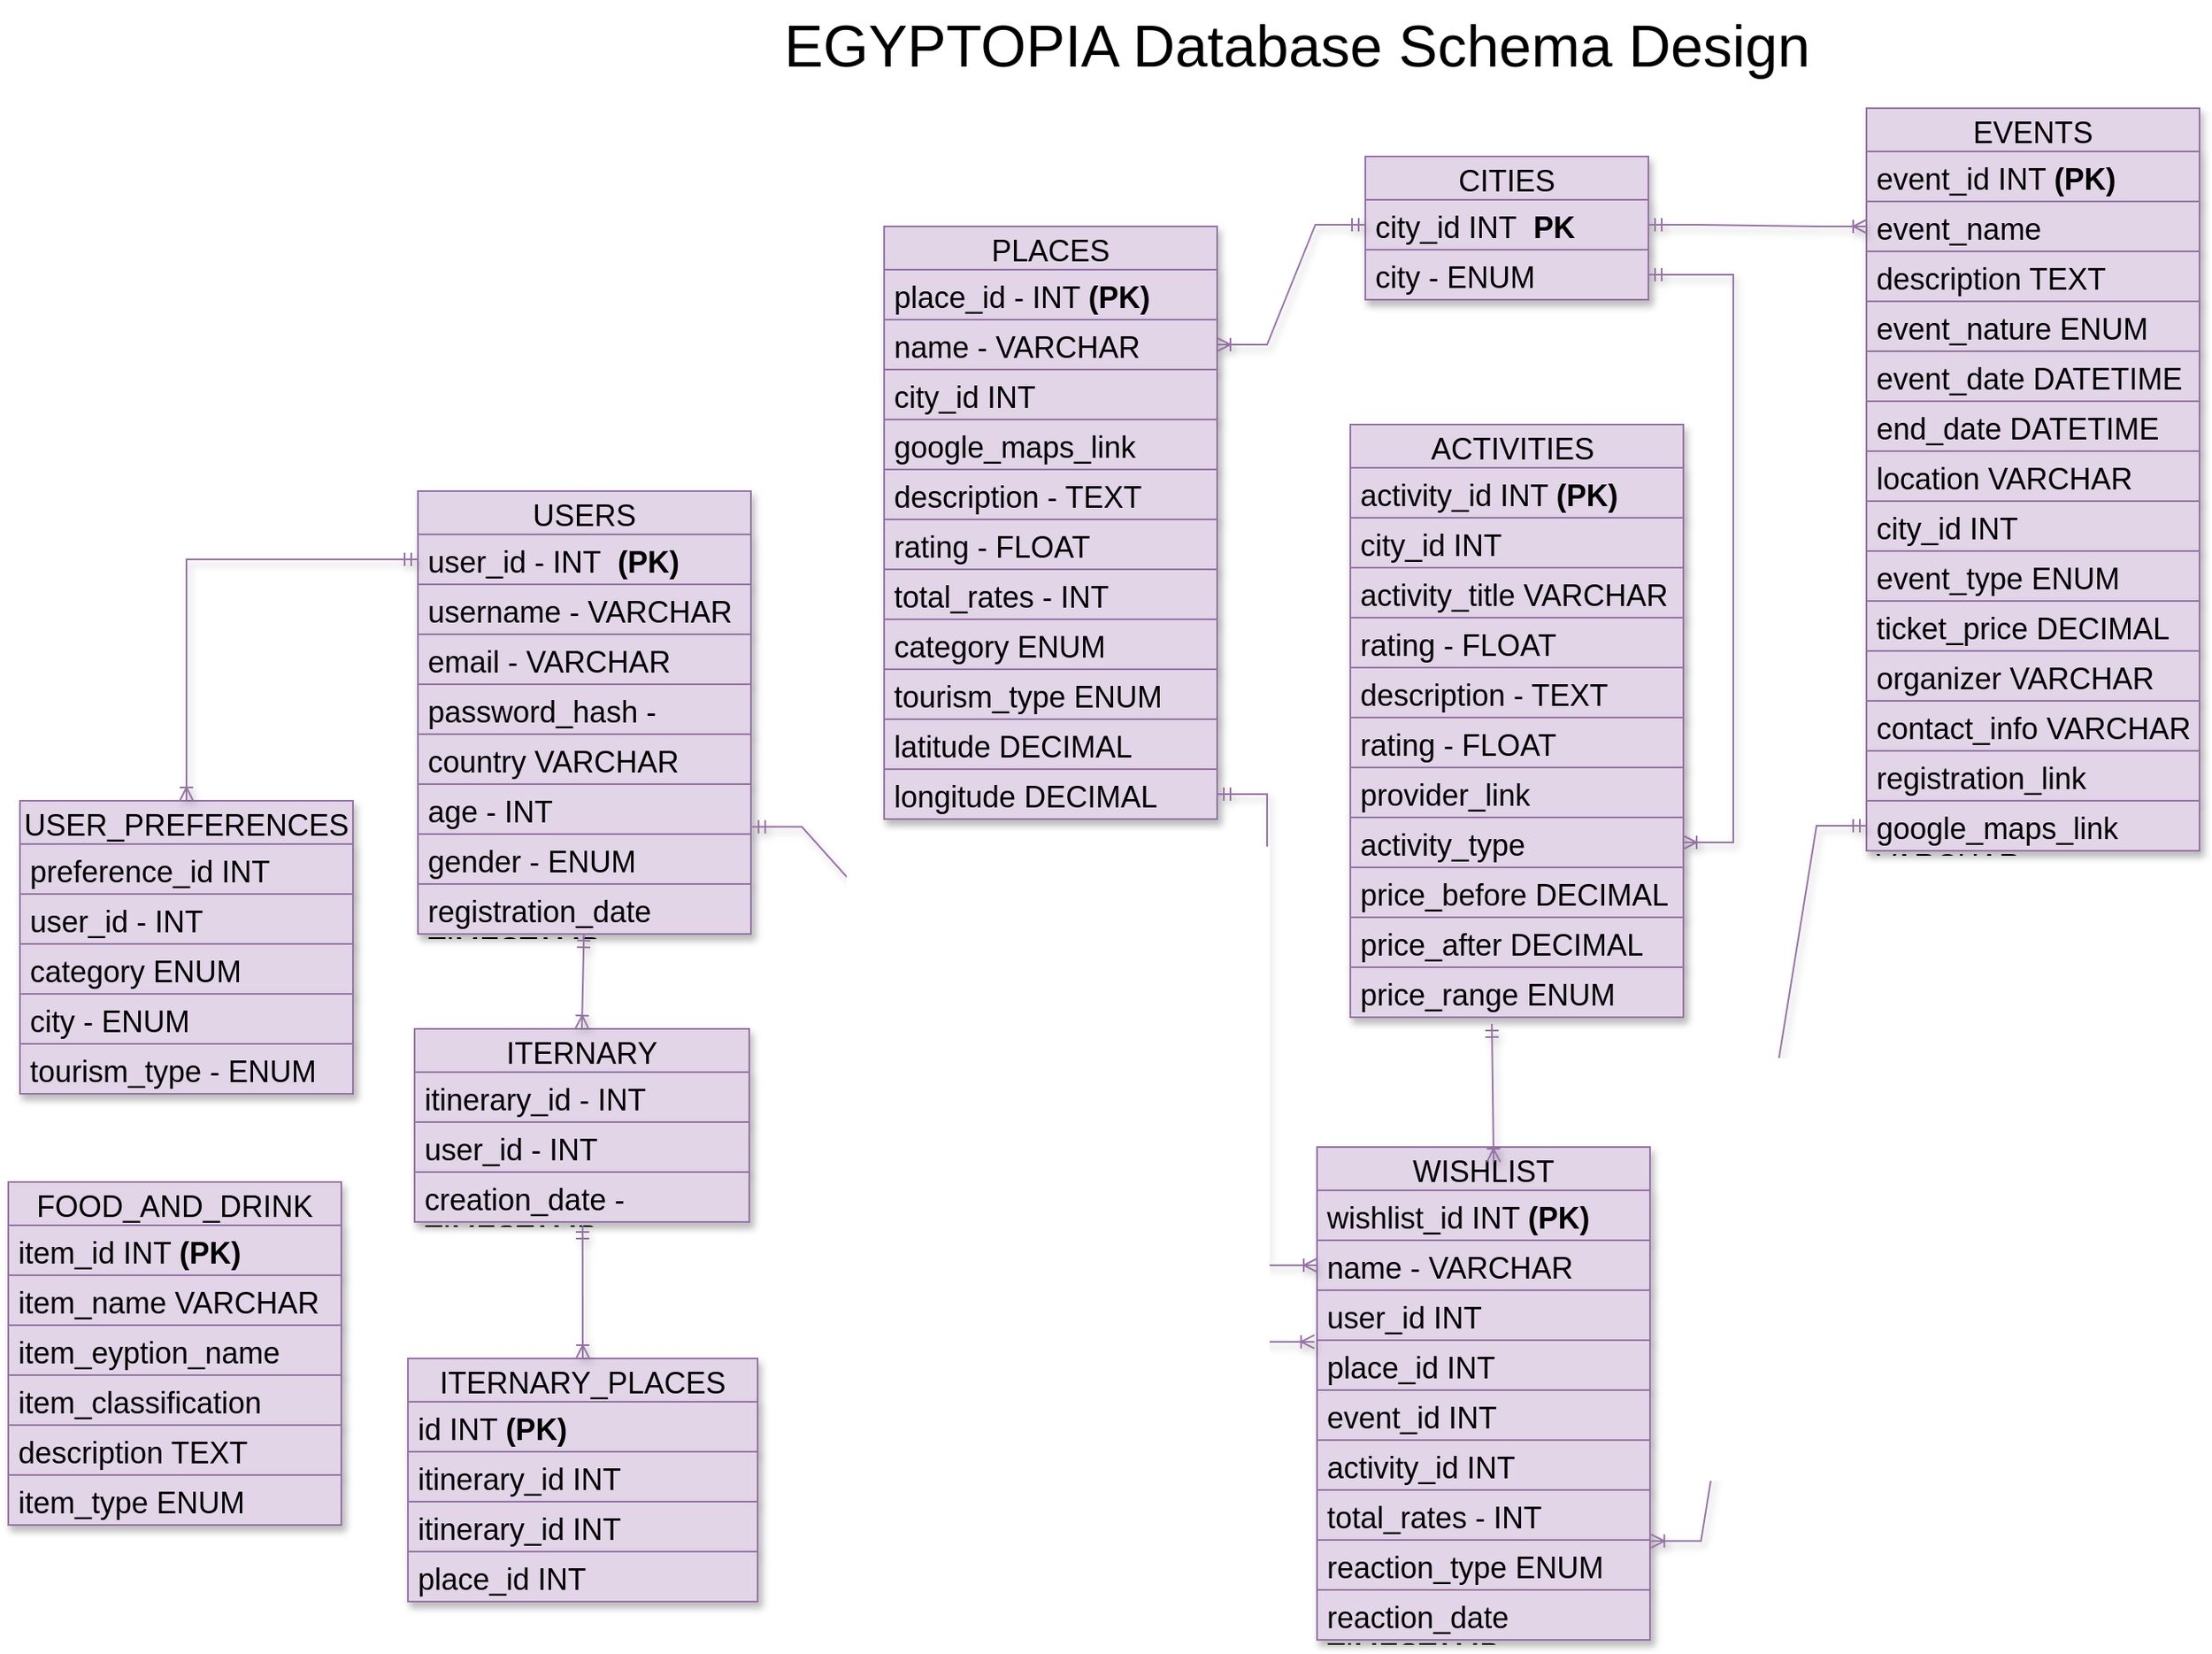 <mxfile version="24.7.17">
  <diagram name="Page-1" id="XbHqT_lkwNYI2QsqaOV1">
    <mxGraphModel dx="2100" dy="1258" grid="1" gridSize="10" guides="1" tooltips="1" connect="1" arrows="1" fold="1" page="1" pageScale="1" pageWidth="850" pageHeight="1100" math="0" shadow="0">
      <root>
        <mxCell id="0" />
        <mxCell id="1" parent="0" />
        <mxCell id="12xbvHgTlAt_jWGjGsdQ-3" value="USERS" style="swimlane;fontStyle=0;childLayout=stackLayout;horizontal=1;startSize=26;horizontalStack=0;resizeParent=1;resizeParentMax=0;resizeLast=0;collapsible=1;marginBottom=0;align=center;fontSize=18;swimlaneLine=0;shadow=1;fillColor=#e1d5e7;strokeColor=#9673a6;" parent="1" vertex="1">
          <mxGeometry x="419" y="323" width="200" height="266" as="geometry" />
        </mxCell>
        <mxCell id="12xbvHgTlAt_jWGjGsdQ-4" value="user_id - INT&amp;nbsp; &lt;b style=&quot;font-size: 18px;&quot;&gt;(PK)&lt;/b&gt;" style="text;spacingLeft=4;spacingRight=4;overflow=hidden;rotatable=0;points=[[0,0.5],[1,0.5]];portConstraint=eastwest;fontSize=18;whiteSpace=wrap;html=1;swimlaneLine=0;shadow=1;fillColor=#e1d5e7;strokeColor=#9673a6;" parent="12xbvHgTlAt_jWGjGsdQ-3" vertex="1">
          <mxGeometry y="26" width="200" height="30" as="geometry" />
        </mxCell>
        <mxCell id="12xbvHgTlAt_jWGjGsdQ-5" value="username - VARCHAR" style="text;spacingLeft=4;spacingRight=4;overflow=hidden;rotatable=0;points=[[0,0.5],[1,0.5]];portConstraint=eastwest;fontSize=18;whiteSpace=wrap;html=1;swimlaneLine=0;shadow=1;fillColor=#e1d5e7;strokeColor=#9673a6;" parent="12xbvHgTlAt_jWGjGsdQ-3" vertex="1">
          <mxGeometry y="56" width="200" height="30" as="geometry" />
        </mxCell>
        <mxCell id="12xbvHgTlAt_jWGjGsdQ-10" value="email - VARCHAR" style="text;spacingLeft=4;spacingRight=4;overflow=hidden;rotatable=0;points=[[0,0.5],[1,0.5]];portConstraint=eastwest;fontSize=18;whiteSpace=wrap;html=1;swimlaneLine=0;shadow=1;fillColor=#e1d5e7;strokeColor=#9673a6;" parent="12xbvHgTlAt_jWGjGsdQ-3" vertex="1">
          <mxGeometry y="86" width="200" height="30" as="geometry" />
        </mxCell>
        <mxCell id="12xbvHgTlAt_jWGjGsdQ-11" value="password_hash - VARCHAR" style="text;spacingLeft=4;spacingRight=4;overflow=hidden;rotatable=0;points=[[0,0.5],[1,0.5]];portConstraint=eastwest;fontSize=18;whiteSpace=wrap;html=1;swimlaneLine=0;shadow=1;fillColor=#e1d5e7;strokeColor=#9673a6;" parent="12xbvHgTlAt_jWGjGsdQ-3" vertex="1">
          <mxGeometry y="116" width="200" height="30" as="geometry" />
        </mxCell>
        <mxCell id="12xbvHgTlAt_jWGjGsdQ-12" value="country VARCHAR" style="text;spacingLeft=4;spacingRight=4;overflow=hidden;rotatable=0;points=[[0,0.5],[1,0.5]];portConstraint=eastwest;fontSize=18;whiteSpace=wrap;html=1;swimlaneLine=0;shadow=1;fillColor=#e1d5e7;strokeColor=#9673a6;" parent="12xbvHgTlAt_jWGjGsdQ-3" vertex="1">
          <mxGeometry y="146" width="200" height="30" as="geometry" />
        </mxCell>
        <mxCell id="12xbvHgTlAt_jWGjGsdQ-13" value="age - INT" style="text;spacingLeft=4;spacingRight=4;overflow=hidden;rotatable=0;points=[[0,0.5],[1,0.5]];portConstraint=eastwest;fontSize=18;whiteSpace=wrap;html=1;swimlaneLine=0;shadow=1;fillColor=#e1d5e7;strokeColor=#9673a6;" parent="12xbvHgTlAt_jWGjGsdQ-3" vertex="1">
          <mxGeometry y="176" width="200" height="30" as="geometry" />
        </mxCell>
        <mxCell id="12xbvHgTlAt_jWGjGsdQ-14" value="gender - ENUM" style="text;spacingLeft=4;spacingRight=4;overflow=hidden;rotatable=0;points=[[0,0.5],[1,0.5]];portConstraint=eastwest;fontSize=18;whiteSpace=wrap;html=1;swimlaneLine=0;shadow=1;fillColor=#e1d5e7;strokeColor=#9673a6;" parent="12xbvHgTlAt_jWGjGsdQ-3" vertex="1">
          <mxGeometry y="206" width="200" height="30" as="geometry" />
        </mxCell>
        <mxCell id="12xbvHgTlAt_jWGjGsdQ-15" value="registration_date TIMESTAMP" style="text;spacingLeft=4;spacingRight=4;overflow=hidden;rotatable=0;points=[[0,0.5],[1,0.5]];portConstraint=eastwest;fontSize=18;whiteSpace=wrap;html=1;swimlaneLine=0;shadow=1;fillColor=#e1d5e7;strokeColor=#9673a6;" parent="12xbvHgTlAt_jWGjGsdQ-3" vertex="1">
          <mxGeometry y="236" width="200" height="30" as="geometry" />
        </mxCell>
        <mxCell id="12xbvHgTlAt_jWGjGsdQ-16" value="USER_PREFERENCES" style="swimlane;fontStyle=0;childLayout=stackLayout;horizontal=1;startSize=26;horizontalStack=0;resizeParent=1;resizeParentMax=0;resizeLast=0;collapsible=1;marginBottom=0;align=center;fontSize=18;swimlaneLine=0;shadow=1;fillColor=#e1d5e7;strokeColor=#9673a6;" parent="1" vertex="1">
          <mxGeometry x="180" y="509" width="200" height="176" as="geometry" />
        </mxCell>
        <mxCell id="12xbvHgTlAt_jWGjGsdQ-17" value="preference_id INT&amp;nbsp; &lt;b style=&quot;font-size: 18px;&quot;&gt;(PK)&lt;/b&gt;" style="text;spacingLeft=4;spacingRight=4;overflow=hidden;rotatable=0;points=[[0,0.5],[1,0.5]];portConstraint=eastwest;fontSize=18;whiteSpace=wrap;html=1;swimlaneLine=0;shadow=1;fillColor=#e1d5e7;strokeColor=#9673a6;" parent="12xbvHgTlAt_jWGjGsdQ-16" vertex="1">
          <mxGeometry y="26" width="200" height="30" as="geometry" />
        </mxCell>
        <mxCell id="12xbvHgTlAt_jWGjGsdQ-18" value="user_id -&amp;nbsp;INT" style="text;spacingLeft=4;spacingRight=4;overflow=hidden;rotatable=0;points=[[0,0.5],[1,0.5]];portConstraint=eastwest;fontSize=18;whiteSpace=wrap;html=1;swimlaneLine=0;shadow=1;fillColor=#e1d5e7;strokeColor=#9673a6;" parent="12xbvHgTlAt_jWGjGsdQ-16" vertex="1">
          <mxGeometry y="56" width="200" height="30" as="geometry" />
        </mxCell>
        <mxCell id="12xbvHgTlAt_jWGjGsdQ-19" value="category ENUM" style="text;spacingLeft=4;spacingRight=4;overflow=hidden;rotatable=0;points=[[0,0.5],[1,0.5]];portConstraint=eastwest;fontSize=18;whiteSpace=wrap;html=1;swimlaneLine=0;shadow=1;fillColor=#e1d5e7;strokeColor=#9673a6;" parent="12xbvHgTlAt_jWGjGsdQ-16" vertex="1">
          <mxGeometry y="86" width="200" height="30" as="geometry" />
        </mxCell>
        <mxCell id="12xbvHgTlAt_jWGjGsdQ-20" value="city - ENUM" style="text;spacingLeft=4;spacingRight=4;overflow=hidden;rotatable=0;points=[[0,0.5],[1,0.5]];portConstraint=eastwest;fontSize=18;whiteSpace=wrap;html=1;swimlaneLine=0;shadow=1;fillColor=#e1d5e7;strokeColor=#9673a6;" parent="12xbvHgTlAt_jWGjGsdQ-16" vertex="1">
          <mxGeometry y="116" width="200" height="30" as="geometry" />
        </mxCell>
        <mxCell id="12xbvHgTlAt_jWGjGsdQ-21" value="tourism_type - ENUM" style="text;spacingLeft=4;spacingRight=4;overflow=hidden;rotatable=0;points=[[0,0.5],[1,0.5]];portConstraint=eastwest;fontSize=18;whiteSpace=wrap;html=1;swimlaneLine=0;shadow=1;fillColor=#e1d5e7;strokeColor=#9673a6;" parent="12xbvHgTlAt_jWGjGsdQ-16" vertex="1">
          <mxGeometry y="146" width="200" height="30" as="geometry" />
        </mxCell>
        <mxCell id="12xbvHgTlAt_jWGjGsdQ-25" value="ITERNARY" style="swimlane;fontStyle=0;childLayout=stackLayout;horizontal=1;startSize=26;horizontalStack=0;resizeParent=1;resizeParentMax=0;resizeLast=0;collapsible=1;marginBottom=0;align=center;fontSize=18;swimlaneLine=0;shadow=1;fillColor=#e1d5e7;strokeColor=#9673a6;" parent="1" vertex="1">
          <mxGeometry x="417" y="646" width="201" height="116" as="geometry" />
        </mxCell>
        <mxCell id="12xbvHgTlAt_jWGjGsdQ-26" value="itinerary_id - INT" style="text;spacingLeft=4;spacingRight=4;overflow=hidden;rotatable=0;points=[[0,0.5],[1,0.5]];portConstraint=eastwest;fontSize=18;whiteSpace=wrap;html=1;swimlaneLine=0;shadow=1;fillColor=#e1d5e7;strokeColor=#9673a6;" parent="12xbvHgTlAt_jWGjGsdQ-25" vertex="1">
          <mxGeometry y="26" width="201" height="30" as="geometry" />
        </mxCell>
        <mxCell id="12xbvHgTlAt_jWGjGsdQ-27" value="user_id -&amp;nbsp;INT" style="text;spacingLeft=4;spacingRight=4;overflow=hidden;rotatable=0;points=[[0,0.5],[1,0.5]];portConstraint=eastwest;fontSize=18;whiteSpace=wrap;html=1;swimlaneLine=0;shadow=1;fillColor=#e1d5e7;strokeColor=#9673a6;" parent="12xbvHgTlAt_jWGjGsdQ-25" vertex="1">
          <mxGeometry y="56" width="201" height="30" as="geometry" />
        </mxCell>
        <mxCell id="12xbvHgTlAt_jWGjGsdQ-28" value="creation_date - TIMESTAMP" style="text;spacingLeft=4;spacingRight=4;overflow=hidden;rotatable=0;points=[[0,0.5],[1,0.5]];portConstraint=eastwest;fontSize=18;whiteSpace=wrap;html=1;swimlaneLine=0;shadow=1;fillColor=#e1d5e7;strokeColor=#9673a6;" parent="12xbvHgTlAt_jWGjGsdQ-25" vertex="1">
          <mxGeometry y="86" width="201" height="30" as="geometry" />
        </mxCell>
        <mxCell id="12xbvHgTlAt_jWGjGsdQ-31" value="CITIES" style="swimlane;fontStyle=0;childLayout=stackLayout;horizontal=1;startSize=26;horizontalStack=0;resizeParent=1;resizeParentMax=0;resizeLast=0;collapsible=1;marginBottom=0;align=center;fontSize=18;swimlaneLine=0;shadow=1;fillColor=#e1d5e7;strokeColor=#9673a6;" parent="1" vertex="1">
          <mxGeometry x="988" y="122" width="170" height="86" as="geometry" />
        </mxCell>
        <mxCell id="12xbvHgTlAt_jWGjGsdQ-32" value="city_id INT&amp;nbsp; &lt;b style=&quot;font-size: 18px;&quot;&gt;PK&lt;/b&gt;" style="text;spacingLeft=4;spacingRight=4;overflow=hidden;rotatable=0;points=[[0,0.5],[1,0.5]];portConstraint=eastwest;fontSize=18;whiteSpace=wrap;html=1;swimlaneLine=0;shadow=1;fillColor=#e1d5e7;strokeColor=#9673a6;" parent="12xbvHgTlAt_jWGjGsdQ-31" vertex="1">
          <mxGeometry y="26" width="170" height="30" as="geometry" />
        </mxCell>
        <mxCell id="12xbvHgTlAt_jWGjGsdQ-33" value="city - ENUM" style="text;spacingLeft=4;spacingRight=4;overflow=hidden;rotatable=0;points=[[0,0.5],[1,0.5]];portConstraint=eastwest;fontSize=18;whiteSpace=wrap;html=1;swimlaneLine=0;shadow=1;fillColor=#e1d5e7;strokeColor=#9673a6;" parent="12xbvHgTlAt_jWGjGsdQ-31" vertex="1">
          <mxGeometry y="56" width="170" height="30" as="geometry" />
        </mxCell>
        <mxCell id="12xbvHgTlAt_jWGjGsdQ-35" value="PLACES" style="swimlane;fontStyle=0;childLayout=stackLayout;horizontal=1;startSize=26;horizontalStack=0;resizeParent=1;resizeParentMax=0;resizeLast=0;collapsible=1;marginBottom=0;align=center;fontSize=18;swimlaneLine=0;shadow=1;fillColor=#e1d5e7;strokeColor=#9673a6;" parent="1" vertex="1">
          <mxGeometry x="699" y="164" width="200" height="356" as="geometry" />
        </mxCell>
        <mxCell id="12xbvHgTlAt_jWGjGsdQ-36" value="place_id - INT &lt;b style=&quot;font-size: 18px;&quot;&gt;(PK)&lt;/b&gt;" style="text;spacingLeft=4;spacingRight=4;overflow=hidden;rotatable=0;points=[[0,0.5],[1,0.5]];portConstraint=eastwest;fontSize=18;whiteSpace=wrap;html=1;swimlaneLine=0;shadow=1;fillColor=#e1d5e7;strokeColor=#9673a6;" parent="12xbvHgTlAt_jWGjGsdQ-35" vertex="1">
          <mxGeometry y="26" width="200" height="30" as="geometry" />
        </mxCell>
        <mxCell id="12xbvHgTlAt_jWGjGsdQ-37" value="name - VARCHAR" style="text;spacingLeft=4;spacingRight=4;overflow=hidden;rotatable=0;points=[[0,0.5],[1,0.5]];portConstraint=eastwest;fontSize=18;whiteSpace=wrap;html=1;swimlaneLine=0;shadow=1;fillColor=#e1d5e7;strokeColor=#9673a6;" parent="12xbvHgTlAt_jWGjGsdQ-35" vertex="1">
          <mxGeometry y="56" width="200" height="30" as="geometry" />
        </mxCell>
        <mxCell id="12xbvHgTlAt_jWGjGsdQ-38" value="city_id INT" style="text;spacingLeft=4;spacingRight=4;overflow=hidden;rotatable=0;points=[[0,0.5],[1,0.5]];portConstraint=eastwest;fontSize=18;whiteSpace=wrap;html=1;swimlaneLine=0;shadow=1;fillColor=#e1d5e7;strokeColor=#9673a6;" parent="12xbvHgTlAt_jWGjGsdQ-35" vertex="1">
          <mxGeometry y="86" width="200" height="30" as="geometry" />
        </mxCell>
        <mxCell id="12xbvHgTlAt_jWGjGsdQ-40" value="google_maps_link VARCHAR" style="text;spacingLeft=4;spacingRight=4;overflow=hidden;rotatable=0;points=[[0,0.5],[1,0.5]];portConstraint=eastwest;fontSize=18;whiteSpace=wrap;html=1;swimlaneLine=0;shadow=1;fillColor=#e1d5e7;strokeColor=#9673a6;" parent="12xbvHgTlAt_jWGjGsdQ-35" vertex="1">
          <mxGeometry y="116" width="200" height="30" as="geometry" />
        </mxCell>
        <mxCell id="12xbvHgTlAt_jWGjGsdQ-39" value="description - TEXT" style="text;spacingLeft=4;spacingRight=4;overflow=hidden;rotatable=0;points=[[0,0.5],[1,0.5]];portConstraint=eastwest;fontSize=18;whiteSpace=wrap;html=1;swimlaneLine=0;shadow=1;fillColor=#e1d5e7;strokeColor=#9673a6;" parent="12xbvHgTlAt_jWGjGsdQ-35" vertex="1">
          <mxGeometry y="146" width="200" height="30" as="geometry" />
        </mxCell>
        <mxCell id="12xbvHgTlAt_jWGjGsdQ-41" value="rating - FLOAT" style="text;spacingLeft=4;spacingRight=4;overflow=hidden;rotatable=0;points=[[0,0.5],[1,0.5]];portConstraint=eastwest;fontSize=18;whiteSpace=wrap;html=1;swimlaneLine=0;shadow=1;fillColor=#e1d5e7;strokeColor=#9673a6;" parent="12xbvHgTlAt_jWGjGsdQ-35" vertex="1">
          <mxGeometry y="176" width="200" height="30" as="geometry" />
        </mxCell>
        <mxCell id="12xbvHgTlAt_jWGjGsdQ-42" value="total_rates - INT" style="text;spacingLeft=4;spacingRight=4;overflow=hidden;rotatable=0;points=[[0,0.5],[1,0.5]];portConstraint=eastwest;fontSize=18;whiteSpace=wrap;html=1;swimlaneLine=0;shadow=1;fillColor=#e1d5e7;strokeColor=#9673a6;" parent="12xbvHgTlAt_jWGjGsdQ-35" vertex="1">
          <mxGeometry y="206" width="200" height="30" as="geometry" />
        </mxCell>
        <mxCell id="12xbvHgTlAt_jWGjGsdQ-43" value="category ENUM" style="text;spacingLeft=4;spacingRight=4;overflow=hidden;rotatable=0;points=[[0,0.5],[1,0.5]];portConstraint=eastwest;fontSize=18;whiteSpace=wrap;html=1;swimlaneLine=0;shadow=1;fillColor=#e1d5e7;strokeColor=#9673a6;" parent="12xbvHgTlAt_jWGjGsdQ-35" vertex="1">
          <mxGeometry y="236" width="200" height="30" as="geometry" />
        </mxCell>
        <mxCell id="12xbvHgTlAt_jWGjGsdQ-44" value="tourism_type ENUM" style="text;spacingLeft=4;spacingRight=4;overflow=hidden;rotatable=0;points=[[0,0.5],[1,0.5]];portConstraint=eastwest;fontSize=18;whiteSpace=wrap;html=1;swimlaneLine=0;shadow=1;fillColor=#e1d5e7;strokeColor=#9673a6;" parent="12xbvHgTlAt_jWGjGsdQ-35" vertex="1">
          <mxGeometry y="266" width="200" height="30" as="geometry" />
        </mxCell>
        <mxCell id="12xbvHgTlAt_jWGjGsdQ-55" value="latitude DECIMAL" style="text;spacingLeft=4;spacingRight=4;overflow=hidden;rotatable=0;points=[[0,0.5],[1,0.5]];portConstraint=eastwest;fontSize=18;whiteSpace=wrap;html=1;swimlaneLine=0;shadow=1;fillColor=#e1d5e7;strokeColor=#9673a6;" parent="12xbvHgTlAt_jWGjGsdQ-35" vertex="1">
          <mxGeometry y="296" width="200" height="30" as="geometry" />
        </mxCell>
        <mxCell id="12xbvHgTlAt_jWGjGsdQ-56" value="longitude DECIMAL" style="text;spacingLeft=4;spacingRight=4;overflow=hidden;rotatable=0;points=[[0,0.5],[1,0.5]];portConstraint=eastwest;fontSize=18;whiteSpace=wrap;html=1;swimlaneLine=0;shadow=1;fillColor=#e1d5e7;strokeColor=#9673a6;" parent="12xbvHgTlAt_jWGjGsdQ-35" vertex="1">
          <mxGeometry y="326" width="200" height="30" as="geometry" />
        </mxCell>
        <mxCell id="12xbvHgTlAt_jWGjGsdQ-57" value="ACTIVITIES " style="swimlane;fontStyle=0;childLayout=stackLayout;horizontal=1;startSize=26;horizontalStack=0;resizeParent=1;resizeParentMax=0;resizeLast=0;collapsible=1;marginBottom=0;align=center;fontSize=18;swimlaneLine=0;shadow=1;fillColor=#e1d5e7;strokeColor=#9673a6;" parent="1" vertex="1">
          <mxGeometry x="979" y="283" width="200" height="356" as="geometry" />
        </mxCell>
        <mxCell id="12xbvHgTlAt_jWGjGsdQ-58" value="activity_id INT &lt;b style=&quot;font-size: 18px;&quot;&gt;(PK)&lt;/b&gt;" style="text;spacingLeft=4;spacingRight=4;overflow=hidden;rotatable=0;points=[[0,0.5],[1,0.5]];portConstraint=eastwest;fontSize=18;whiteSpace=wrap;html=1;swimlaneLine=0;shadow=1;fillColor=#e1d5e7;strokeColor=#9673a6;" parent="12xbvHgTlAt_jWGjGsdQ-57" vertex="1">
          <mxGeometry y="26" width="200" height="30" as="geometry" />
        </mxCell>
        <mxCell id="12xbvHgTlAt_jWGjGsdQ-59" value="city_id INT" style="text;spacingLeft=4;spacingRight=4;overflow=hidden;rotatable=0;points=[[0,0.5],[1,0.5]];portConstraint=eastwest;fontSize=18;whiteSpace=wrap;html=1;swimlaneLine=0;shadow=1;fillColor=#e1d5e7;strokeColor=#9673a6;" parent="12xbvHgTlAt_jWGjGsdQ-57" vertex="1">
          <mxGeometry y="56" width="200" height="30" as="geometry" />
        </mxCell>
        <mxCell id="12xbvHgTlAt_jWGjGsdQ-60" value="activity_title VARCHAR" style="text;spacingLeft=4;spacingRight=4;overflow=hidden;rotatable=0;points=[[0,0.5],[1,0.5]];portConstraint=eastwest;fontSize=18;whiteSpace=wrap;html=1;swimlaneLine=0;shadow=1;fillColor=#e1d5e7;strokeColor=#9673a6;" parent="12xbvHgTlAt_jWGjGsdQ-57" vertex="1">
          <mxGeometry y="86" width="200" height="30" as="geometry" />
        </mxCell>
        <mxCell id="12xbvHgTlAt_jWGjGsdQ-61" value="rating - FLOAT" style="text;spacingLeft=4;spacingRight=4;overflow=hidden;rotatable=0;points=[[0,0.5],[1,0.5]];portConstraint=eastwest;fontSize=18;whiteSpace=wrap;html=1;swimlaneLine=0;shadow=1;fillColor=#e1d5e7;strokeColor=#9673a6;" parent="12xbvHgTlAt_jWGjGsdQ-57" vertex="1">
          <mxGeometry y="116" width="200" height="30" as="geometry" />
        </mxCell>
        <mxCell id="12xbvHgTlAt_jWGjGsdQ-62" value="description - TEXT" style="text;spacingLeft=4;spacingRight=4;overflow=hidden;rotatable=0;points=[[0,0.5],[1,0.5]];portConstraint=eastwest;fontSize=18;whiteSpace=wrap;html=1;swimlaneLine=0;shadow=1;fillColor=#e1d5e7;strokeColor=#9673a6;" parent="12xbvHgTlAt_jWGjGsdQ-57" vertex="1">
          <mxGeometry y="146" width="200" height="30" as="geometry" />
        </mxCell>
        <mxCell id="12xbvHgTlAt_jWGjGsdQ-63" value="rating - FLOAT" style="text;spacingLeft=4;spacingRight=4;overflow=hidden;rotatable=0;points=[[0,0.5],[1,0.5]];portConstraint=eastwest;fontSize=18;whiteSpace=wrap;html=1;swimlaneLine=0;shadow=1;fillColor=#e1d5e7;strokeColor=#9673a6;" parent="12xbvHgTlAt_jWGjGsdQ-57" vertex="1">
          <mxGeometry y="176" width="200" height="30" as="geometry" />
        </mxCell>
        <mxCell id="12xbvHgTlAt_jWGjGsdQ-64" value="provider_link VARCHAR" style="text;spacingLeft=4;spacingRight=4;overflow=hidden;rotatable=0;points=[[0,0.5],[1,0.5]];portConstraint=eastwest;fontSize=18;whiteSpace=wrap;html=1;swimlaneLine=0;shadow=1;fillColor=#e1d5e7;strokeColor=#9673a6;" parent="12xbvHgTlAt_jWGjGsdQ-57" vertex="1">
          <mxGeometry y="206" width="200" height="30" as="geometry" />
        </mxCell>
        <mxCell id="12xbvHgTlAt_jWGjGsdQ-65" value="activity_type VARCHAR" style="text;spacingLeft=4;spacingRight=4;overflow=hidden;rotatable=0;points=[[0,0.5],[1,0.5]];portConstraint=eastwest;fontSize=18;whiteSpace=wrap;html=1;swimlaneLine=0;shadow=1;fillColor=#e1d5e7;strokeColor=#9673a6;" parent="12xbvHgTlAt_jWGjGsdQ-57" vertex="1">
          <mxGeometry y="236" width="200" height="30" as="geometry" />
        </mxCell>
        <mxCell id="12xbvHgTlAt_jWGjGsdQ-66" value="price_before DECIMAL" style="text;spacingLeft=4;spacingRight=4;overflow=hidden;rotatable=0;points=[[0,0.5],[1,0.5]];portConstraint=eastwest;fontSize=18;whiteSpace=wrap;html=1;swimlaneLine=0;shadow=1;fillColor=#e1d5e7;strokeColor=#9673a6;" parent="12xbvHgTlAt_jWGjGsdQ-57" vertex="1">
          <mxGeometry y="266" width="200" height="30" as="geometry" />
        </mxCell>
        <mxCell id="12xbvHgTlAt_jWGjGsdQ-67" value="price_after DECIMAL" style="text;spacingLeft=4;spacingRight=4;overflow=hidden;rotatable=0;points=[[0,0.5],[1,0.5]];portConstraint=eastwest;fontSize=18;whiteSpace=wrap;html=1;swimlaneLine=0;shadow=1;fillColor=#e1d5e7;strokeColor=#9673a6;" parent="12xbvHgTlAt_jWGjGsdQ-57" vertex="1">
          <mxGeometry y="296" width="200" height="30" as="geometry" />
        </mxCell>
        <mxCell id="12xbvHgTlAt_jWGjGsdQ-68" value="price_range ENUM" style="text;spacingLeft=4;spacingRight=4;overflow=hidden;rotatable=0;points=[[0,0.5],[1,0.5]];portConstraint=eastwest;fontSize=18;whiteSpace=wrap;html=1;swimlaneLine=0;shadow=1;fillColor=#e1d5e7;strokeColor=#9673a6;" parent="12xbvHgTlAt_jWGjGsdQ-57" vertex="1">
          <mxGeometry y="326" width="200" height="30" as="geometry" />
        </mxCell>
        <mxCell id="12xbvHgTlAt_jWGjGsdQ-69" value="EVENTS" style="swimlane;fontStyle=0;childLayout=stackLayout;horizontal=1;startSize=26;horizontalStack=0;resizeParent=1;resizeParentMax=0;resizeLast=0;collapsible=1;marginBottom=0;align=center;fontSize=18;swimlaneLine=0;shadow=1;fillColor=#e1d5e7;strokeColor=#9673a6;" parent="1" vertex="1">
          <mxGeometry x="1289" y="93" width="200" height="446" as="geometry" />
        </mxCell>
        <mxCell id="12xbvHgTlAt_jWGjGsdQ-70" value="event_id INT &lt;b style=&quot;font-size: 18px;&quot;&gt;(PK)&lt;/b&gt;" style="text;spacingLeft=4;spacingRight=4;overflow=hidden;rotatable=0;points=[[0,0.5],[1,0.5]];portConstraint=eastwest;fontSize=18;whiteSpace=wrap;html=1;swimlaneLine=0;shadow=1;fillColor=#e1d5e7;strokeColor=#9673a6;" parent="12xbvHgTlAt_jWGjGsdQ-69" vertex="1">
          <mxGeometry y="26" width="200" height="30" as="geometry" />
        </mxCell>
        <mxCell id="12xbvHgTlAt_jWGjGsdQ-71" value="event_name VARCHAR" style="text;spacingLeft=4;spacingRight=4;overflow=hidden;rotatable=0;points=[[0,0.5],[1,0.5]];portConstraint=eastwest;fontSize=18;whiteSpace=wrap;html=1;swimlaneLine=0;shadow=1;fillColor=#e1d5e7;strokeColor=#9673a6;" parent="12xbvHgTlAt_jWGjGsdQ-69" vertex="1">
          <mxGeometry y="56" width="200" height="30" as="geometry" />
        </mxCell>
        <mxCell id="12xbvHgTlAt_jWGjGsdQ-72" value="description TEXT" style="text;spacingLeft=4;spacingRight=4;overflow=hidden;rotatable=0;points=[[0,0.5],[1,0.5]];portConstraint=eastwest;fontSize=18;whiteSpace=wrap;html=1;swimlaneLine=0;shadow=1;fillColor=#e1d5e7;strokeColor=#9673a6;" parent="12xbvHgTlAt_jWGjGsdQ-69" vertex="1">
          <mxGeometry y="86" width="200" height="30" as="geometry" />
        </mxCell>
        <mxCell id="12xbvHgTlAt_jWGjGsdQ-73" value="event_nature ENUM" style="text;spacingLeft=4;spacingRight=4;overflow=hidden;rotatable=0;points=[[0,0.5],[1,0.5]];portConstraint=eastwest;fontSize=18;whiteSpace=wrap;html=1;swimlaneLine=0;shadow=1;fillColor=#e1d5e7;strokeColor=#9673a6;" parent="12xbvHgTlAt_jWGjGsdQ-69" vertex="1">
          <mxGeometry y="116" width="200" height="30" as="geometry" />
        </mxCell>
        <mxCell id="12xbvHgTlAt_jWGjGsdQ-74" value="event_date DATETIME" style="text;spacingLeft=4;spacingRight=4;overflow=hidden;rotatable=0;points=[[0,0.5],[1,0.5]];portConstraint=eastwest;fontSize=18;whiteSpace=wrap;html=1;swimlaneLine=0;shadow=1;fillColor=#e1d5e7;strokeColor=#9673a6;" parent="12xbvHgTlAt_jWGjGsdQ-69" vertex="1">
          <mxGeometry y="146" width="200" height="30" as="geometry" />
        </mxCell>
        <mxCell id="12xbvHgTlAt_jWGjGsdQ-75" value="end_date DATETIME" style="text;spacingLeft=4;spacingRight=4;overflow=hidden;rotatable=0;points=[[0,0.5],[1,0.5]];portConstraint=eastwest;fontSize=18;whiteSpace=wrap;html=1;swimlaneLine=0;shadow=1;fillColor=#e1d5e7;strokeColor=#9673a6;" parent="12xbvHgTlAt_jWGjGsdQ-69" vertex="1">
          <mxGeometry y="176" width="200" height="30" as="geometry" />
        </mxCell>
        <mxCell id="12xbvHgTlAt_jWGjGsdQ-76" value="location VARCHAR" style="text;spacingLeft=4;spacingRight=4;overflow=hidden;rotatable=0;points=[[0,0.5],[1,0.5]];portConstraint=eastwest;fontSize=18;whiteSpace=wrap;html=1;swimlaneLine=0;shadow=1;fillColor=#e1d5e7;strokeColor=#9673a6;" parent="12xbvHgTlAt_jWGjGsdQ-69" vertex="1">
          <mxGeometry y="206" width="200" height="30" as="geometry" />
        </mxCell>
        <mxCell id="12xbvHgTlAt_jWGjGsdQ-77" value="city_id INT" style="text;spacingLeft=4;spacingRight=4;overflow=hidden;rotatable=0;points=[[0,0.5],[1,0.5]];portConstraint=eastwest;fontSize=18;whiteSpace=wrap;html=1;swimlaneLine=0;shadow=1;fillColor=#e1d5e7;strokeColor=#9673a6;" parent="12xbvHgTlAt_jWGjGsdQ-69" vertex="1">
          <mxGeometry y="236" width="200" height="30" as="geometry" />
        </mxCell>
        <mxCell id="12xbvHgTlAt_jWGjGsdQ-78" value="event_type ENUM" style="text;spacingLeft=4;spacingRight=4;overflow=hidden;rotatable=0;points=[[0,0.5],[1,0.5]];portConstraint=eastwest;fontSize=18;whiteSpace=wrap;html=1;swimlaneLine=0;shadow=1;fillColor=#e1d5e7;strokeColor=#9673a6;" parent="12xbvHgTlAt_jWGjGsdQ-69" vertex="1">
          <mxGeometry y="266" width="200" height="30" as="geometry" />
        </mxCell>
        <mxCell id="12xbvHgTlAt_jWGjGsdQ-79" value="ticket_price DECIMAL" style="text;spacingLeft=4;spacingRight=4;overflow=hidden;rotatable=0;points=[[0,0.5],[1,0.5]];portConstraint=eastwest;fontSize=18;whiteSpace=wrap;html=1;swimlaneLine=0;shadow=1;fillColor=#e1d5e7;strokeColor=#9673a6;" parent="12xbvHgTlAt_jWGjGsdQ-69" vertex="1">
          <mxGeometry y="296" width="200" height="30" as="geometry" />
        </mxCell>
        <mxCell id="12xbvHgTlAt_jWGjGsdQ-80" value="organizer VARCHAR" style="text;spacingLeft=4;spacingRight=4;overflow=hidden;rotatable=0;points=[[0,0.5],[1,0.5]];portConstraint=eastwest;fontSize=18;whiteSpace=wrap;html=1;swimlaneLine=0;shadow=1;fillColor=#e1d5e7;strokeColor=#9673a6;" parent="12xbvHgTlAt_jWGjGsdQ-69" vertex="1">
          <mxGeometry y="326" width="200" height="30" as="geometry" />
        </mxCell>
        <mxCell id="12xbvHgTlAt_jWGjGsdQ-81" value="contact_info VARCHAR" style="text;spacingLeft=4;spacingRight=4;overflow=hidden;rotatable=0;points=[[0,0.5],[1,0.5]];portConstraint=eastwest;fontSize=18;whiteSpace=wrap;html=1;swimlaneLine=0;shadow=1;fillColor=#e1d5e7;strokeColor=#9673a6;" parent="12xbvHgTlAt_jWGjGsdQ-69" vertex="1">
          <mxGeometry y="356" width="200" height="30" as="geometry" />
        </mxCell>
        <mxCell id="12xbvHgTlAt_jWGjGsdQ-82" value="registration_link VARCHAR" style="text;spacingLeft=4;spacingRight=4;overflow=hidden;rotatable=0;points=[[0,0.5],[1,0.5]];portConstraint=eastwest;fontSize=18;whiteSpace=wrap;html=1;swimlaneLine=0;shadow=1;fillColor=#e1d5e7;strokeColor=#9673a6;" parent="12xbvHgTlAt_jWGjGsdQ-69" vertex="1">
          <mxGeometry y="386" width="200" height="30" as="geometry" />
        </mxCell>
        <mxCell id="12xbvHgTlAt_jWGjGsdQ-83" value="google_maps_link VARCHAR" style="text;spacingLeft=4;spacingRight=4;overflow=hidden;rotatable=0;points=[[0,0.5],[1,0.5]];portConstraint=eastwest;fontSize=18;whiteSpace=wrap;html=1;swimlaneLine=0;shadow=1;fillColor=#e1d5e7;strokeColor=#9673a6;" parent="12xbvHgTlAt_jWGjGsdQ-69" vertex="1">
          <mxGeometry y="416" width="200" height="30" as="geometry" />
        </mxCell>
        <mxCell id="12xbvHgTlAt_jWGjGsdQ-84" value="WISHLIST" style="swimlane;fontStyle=0;childLayout=stackLayout;horizontal=1;startSize=26;horizontalStack=0;resizeParent=1;resizeParentMax=0;resizeLast=0;collapsible=1;marginBottom=0;align=center;fontSize=18;swimlaneLine=0;shadow=1;fillColor=#e1d5e7;strokeColor=#9673a6;" parent="1" vertex="1">
          <mxGeometry x="959" y="717" width="200" height="296" as="geometry" />
        </mxCell>
        <mxCell id="12xbvHgTlAt_jWGjGsdQ-85" value="wishlist_id INT &lt;b style=&quot;font-size: 18px;&quot;&gt;(PK)&lt;/b&gt;" style="text;spacingLeft=4;spacingRight=4;overflow=hidden;rotatable=0;points=[[0,0.5],[1,0.5]];portConstraint=eastwest;fontSize=18;whiteSpace=wrap;html=1;swimlaneLine=0;shadow=1;fillColor=#e1d5e7;strokeColor=#9673a6;" parent="12xbvHgTlAt_jWGjGsdQ-84" vertex="1">
          <mxGeometry y="26" width="200" height="30" as="geometry" />
        </mxCell>
        <mxCell id="12xbvHgTlAt_jWGjGsdQ-86" value="name - VARCHAR" style="text;spacingLeft=4;spacingRight=4;overflow=hidden;rotatable=0;points=[[0,0.5],[1,0.5]];portConstraint=eastwest;fontSize=18;whiteSpace=wrap;html=1;swimlaneLine=0;shadow=1;fillColor=#e1d5e7;strokeColor=#9673a6;" parent="12xbvHgTlAt_jWGjGsdQ-84" vertex="1">
          <mxGeometry y="56" width="200" height="30" as="geometry" />
        </mxCell>
        <mxCell id="12xbvHgTlAt_jWGjGsdQ-87" value="user_id INT&amp;nbsp;" style="text;spacingLeft=4;spacingRight=4;overflow=hidden;rotatable=0;points=[[0,0.5],[1,0.5]];portConstraint=eastwest;fontSize=18;whiteSpace=wrap;html=1;swimlaneLine=0;shadow=1;fillColor=#e1d5e7;strokeColor=#9673a6;" parent="12xbvHgTlAt_jWGjGsdQ-84" vertex="1">
          <mxGeometry y="86" width="200" height="30" as="geometry" />
        </mxCell>
        <mxCell id="12xbvHgTlAt_jWGjGsdQ-88" value="place_id INT" style="text;spacingLeft=4;spacingRight=4;overflow=hidden;rotatable=0;points=[[0,0.5],[1,0.5]];portConstraint=eastwest;fontSize=18;whiteSpace=wrap;html=1;swimlaneLine=0;shadow=1;fillColor=#e1d5e7;strokeColor=#9673a6;" parent="12xbvHgTlAt_jWGjGsdQ-84" vertex="1">
          <mxGeometry y="116" width="200" height="30" as="geometry" />
        </mxCell>
        <mxCell id="12xbvHgTlAt_jWGjGsdQ-89" value="event_id INT" style="text;spacingLeft=4;spacingRight=4;overflow=hidden;rotatable=0;points=[[0,0.5],[1,0.5]];portConstraint=eastwest;fontSize=18;whiteSpace=wrap;html=1;swimlaneLine=0;shadow=1;fillColor=#e1d5e7;strokeColor=#9673a6;" parent="12xbvHgTlAt_jWGjGsdQ-84" vertex="1">
          <mxGeometry y="146" width="200" height="30" as="geometry" />
        </mxCell>
        <mxCell id="12xbvHgTlAt_jWGjGsdQ-90" value="activity_id INT" style="text;spacingLeft=4;spacingRight=4;overflow=hidden;rotatable=0;points=[[0,0.5],[1,0.5]];portConstraint=eastwest;fontSize=18;whiteSpace=wrap;html=1;swimlaneLine=0;shadow=1;fillColor=#e1d5e7;strokeColor=#9673a6;" parent="12xbvHgTlAt_jWGjGsdQ-84" vertex="1">
          <mxGeometry y="176" width="200" height="30" as="geometry" />
        </mxCell>
        <mxCell id="12xbvHgTlAt_jWGjGsdQ-91" value="total_rates - INT" style="text;spacingLeft=4;spacingRight=4;overflow=hidden;rotatable=0;points=[[0,0.5],[1,0.5]];portConstraint=eastwest;fontSize=18;whiteSpace=wrap;html=1;swimlaneLine=0;shadow=1;fillColor=#e1d5e7;strokeColor=#9673a6;" parent="12xbvHgTlAt_jWGjGsdQ-84" vertex="1">
          <mxGeometry y="206" width="200" height="30" as="geometry" />
        </mxCell>
        <mxCell id="12xbvHgTlAt_jWGjGsdQ-92" value="reaction_type ENUM" style="text;spacingLeft=4;spacingRight=4;overflow=hidden;rotatable=0;points=[[0,0.5],[1,0.5]];portConstraint=eastwest;fontSize=18;whiteSpace=wrap;html=1;swimlaneLine=0;shadow=1;fillColor=#e1d5e7;strokeColor=#9673a6;" parent="12xbvHgTlAt_jWGjGsdQ-84" vertex="1">
          <mxGeometry y="236" width="200" height="30" as="geometry" />
        </mxCell>
        <mxCell id="12xbvHgTlAt_jWGjGsdQ-93" value="reaction_date TIMESTAMP" style="text;spacingLeft=4;spacingRight=4;overflow=hidden;rotatable=0;points=[[0,0.5],[1,0.5]];portConstraint=eastwest;fontSize=18;whiteSpace=wrap;html=1;swimlaneLine=0;shadow=1;fillColor=#e1d5e7;strokeColor=#9673a6;" parent="12xbvHgTlAt_jWGjGsdQ-84" vertex="1">
          <mxGeometry y="266" width="200" height="30" as="geometry" />
        </mxCell>
        <mxCell id="er3MmAJpqaP3DuRFlpBc-1" value="ITERNARY_PLACES" style="swimlane;fontStyle=0;childLayout=stackLayout;horizontal=1;startSize=26;horizontalStack=0;resizeParent=1;resizeParentMax=0;resizeLast=0;collapsible=1;marginBottom=0;align=center;fontSize=18;swimlaneLine=0;shadow=1;fillColor=#e1d5e7;strokeColor=#9673a6;" vertex="1" parent="1">
          <mxGeometry x="413" y="844" width="210" height="146" as="geometry" />
        </mxCell>
        <mxCell id="er3MmAJpqaP3DuRFlpBc-2" value="id INT &lt;b style=&quot;font-size: 18px;&quot;&gt;(PK)&lt;/b&gt;" style="text;spacingLeft=4;spacingRight=4;overflow=hidden;rotatable=0;points=[[0,0.5],[1,0.5]];portConstraint=eastwest;fontSize=18;whiteSpace=wrap;html=1;swimlaneLine=0;shadow=1;fillColor=#e1d5e7;strokeColor=#9673a6;" vertex="1" parent="er3MmAJpqaP3DuRFlpBc-1">
          <mxGeometry y="26" width="210" height="30" as="geometry" />
        </mxCell>
        <mxCell id="er3MmAJpqaP3DuRFlpBc-3" value="itinerary_id INT" style="text;spacingLeft=4;spacingRight=4;overflow=hidden;rotatable=0;points=[[0,0.5],[1,0.5]];portConstraint=eastwest;fontSize=18;whiteSpace=wrap;html=1;swimlaneLine=0;shadow=1;fillColor=#e1d5e7;strokeColor=#9673a6;" vertex="1" parent="er3MmAJpqaP3DuRFlpBc-1">
          <mxGeometry y="56" width="210" height="30" as="geometry" />
        </mxCell>
        <mxCell id="er3MmAJpqaP3DuRFlpBc-16" value="itinerary_id INT" style="text;spacingLeft=4;spacingRight=4;overflow=hidden;rotatable=0;points=[[0,0.5],[1,0.5]];portConstraint=eastwest;fontSize=18;whiteSpace=wrap;html=1;swimlaneLine=0;shadow=1;fillColor=#e1d5e7;strokeColor=#9673a6;" vertex="1" parent="er3MmAJpqaP3DuRFlpBc-1">
          <mxGeometry y="86" width="210" height="30" as="geometry" />
        </mxCell>
        <mxCell id="er3MmAJpqaP3DuRFlpBc-4" value="place_id INT" style="text;spacingLeft=4;spacingRight=4;overflow=hidden;rotatable=0;points=[[0,0.5],[1,0.5]];portConstraint=eastwest;fontSize=18;whiteSpace=wrap;html=1;swimlaneLine=0;shadow=1;fillColor=#e1d5e7;strokeColor=#9673a6;" vertex="1" parent="er3MmAJpqaP3DuRFlpBc-1">
          <mxGeometry y="116" width="210" height="30" as="geometry" />
        </mxCell>
        <mxCell id="er3MmAJpqaP3DuRFlpBc-5" value="" style="edgeStyle=entityRelationEdgeStyle;fontSize=18;html=1;endArrow=ERoneToMany;startArrow=ERmandOne;rounded=0;entryX=0;entryY=0.5;entryDx=0;entryDy=0;exitX=1;exitY=0.5;exitDx=0;exitDy=0;swimlaneLine=0;shadow=1;fontColor=#e7e8ef;fillColor=#e1d5e7;strokeColor=#9673a6;" edge="1" parent="1" source="12xbvHgTlAt_jWGjGsdQ-32" target="12xbvHgTlAt_jWGjGsdQ-71">
          <mxGeometry width="100" height="100" relative="1" as="geometry">
            <mxPoint x="1128" y="360" as="sourcePoint" />
            <mxPoint x="1248" y="184" as="targetPoint" />
          </mxGeometry>
        </mxCell>
        <mxCell id="er3MmAJpqaP3DuRFlpBc-8" value="" style="edgeStyle=entityRelationEdgeStyle;fontSize=18;html=1;endArrow=ERoneToMany;startArrow=ERmandOne;rounded=0;exitX=0;exitY=0.5;exitDx=0;exitDy=0;entryX=1;entryY=0.5;entryDx=0;entryDy=0;swimlaneLine=0;shadow=1;fontColor=#e7e8ef;fillColor=#e1d5e7;strokeColor=#9673a6;" edge="1" parent="1" source="12xbvHgTlAt_jWGjGsdQ-32" target="12xbvHgTlAt_jWGjGsdQ-37">
          <mxGeometry width="100" height="100" relative="1" as="geometry">
            <mxPoint x="888" y="263" as="sourcePoint" />
            <mxPoint x="988" y="163" as="targetPoint" />
          </mxGeometry>
        </mxCell>
        <mxCell id="er3MmAJpqaP3DuRFlpBc-10" value="" style="edgeStyle=entityRelationEdgeStyle;fontSize=18;html=1;endArrow=ERoneToMany;startArrow=ERmandOne;rounded=0;exitX=1;exitY=0.5;exitDx=0;exitDy=0;swimlaneLine=0;shadow=1;fontColor=#e7e8ef;fillColor=#e1d5e7;strokeColor=#9673a6;" edge="1" parent="1" source="12xbvHgTlAt_jWGjGsdQ-33" target="12xbvHgTlAt_jWGjGsdQ-65">
          <mxGeometry width="100" height="100" relative="1" as="geometry">
            <mxPoint x="998" y="173" as="sourcePoint" />
            <mxPoint x="909" y="245" as="targetPoint" />
          </mxGeometry>
        </mxCell>
        <mxCell id="er3MmAJpqaP3DuRFlpBc-11" value="" style="edgeStyle=entityRelationEdgeStyle;fontSize=18;html=1;endArrow=ERoneToMany;startArrow=ERmandOne;rounded=0;entryX=1.003;entryY=0.022;entryDx=0;entryDy=0;entryPerimeter=0;swimlaneLine=0;shadow=1;fontColor=#e7e8ef;fillColor=#e1d5e7;strokeColor=#9673a6;" edge="1" parent="1" source="12xbvHgTlAt_jWGjGsdQ-83" target="12xbvHgTlAt_jWGjGsdQ-92">
          <mxGeometry width="100" height="100" relative="1" as="geometry">
            <mxPoint x="1383" y="644" as="sourcePoint" />
            <mxPoint x="1294" y="716" as="targetPoint" />
          </mxGeometry>
        </mxCell>
        <mxCell id="er3MmAJpqaP3DuRFlpBc-12" value="" style="fontSize=18;html=1;endArrow=ERoneToMany;startArrow=ERmandOne;rounded=0;exitX=0.425;exitY=1.133;exitDx=0;exitDy=0;exitPerimeter=0;swimlaneLine=0;shadow=1;fontColor=#e7e8ef;fillColor=#e1d5e7;strokeColor=#9673a6;" edge="1" parent="1" source="12xbvHgTlAt_jWGjGsdQ-68">
          <mxGeometry width="100" height="100" relative="1" as="geometry">
            <mxPoint x="918" y="554" as="sourcePoint" />
            <mxPoint x="1065.078" y="726" as="targetPoint" />
          </mxGeometry>
        </mxCell>
        <mxCell id="er3MmAJpqaP3DuRFlpBc-13" value="" style="edgeStyle=entityRelationEdgeStyle;fontSize=18;html=1;endArrow=ERoneToMany;startArrow=ERmandOne;rounded=0;entryX=0;entryY=0.5;entryDx=0;entryDy=0;swimlaneLine=0;shadow=1;fontColor=#e7e8ef;fillColor=#e1d5e7;strokeColor=#9673a6;" edge="1" parent="1" source="12xbvHgTlAt_jWGjGsdQ-56" target="12xbvHgTlAt_jWGjGsdQ-86">
          <mxGeometry width="100" height="100" relative="1" as="geometry">
            <mxPoint x="998" y="173" as="sourcePoint" />
            <mxPoint x="909" y="245" as="targetPoint" />
          </mxGeometry>
        </mxCell>
        <mxCell id="er3MmAJpqaP3DuRFlpBc-14" value="" style="edgeStyle=entityRelationEdgeStyle;fontSize=18;html=1;endArrow=ERoneToMany;startArrow=ERmandOne;rounded=0;entryX=-0.008;entryY=0.033;entryDx=0;entryDy=0;exitX=1.003;exitY=-0.144;exitDx=0;exitDy=0;exitPerimeter=0;entryPerimeter=0;swimlaneLine=0;shadow=1;fontColor=#e7e8ef;fillColor=#e1d5e7;strokeColor=#9673a6;" edge="1" parent="1" source="12xbvHgTlAt_jWGjGsdQ-14" target="12xbvHgTlAt_jWGjGsdQ-88">
          <mxGeometry width="100" height="100" relative="1" as="geometry">
            <mxPoint x="608" y="454" as="sourcePoint" />
            <mxPoint x="676" y="746" as="targetPoint" />
          </mxGeometry>
        </mxCell>
        <mxCell id="er3MmAJpqaP3DuRFlpBc-17" value="" style="fontSize=18;html=1;endArrow=ERoneToMany;startArrow=ERmandOne;rounded=0;entryX=0.5;entryY=0;entryDx=0;entryDy=0;swimlaneLine=0;shadow=1;fontColor=#e7e8ef;fillColor=#e1d5e7;strokeColor=#9673a6;" edge="1" parent="1" source="12xbvHgTlAt_jWGjGsdQ-15" target="12xbvHgTlAt_jWGjGsdQ-25">
          <mxGeometry width="100" height="100" relative="1" as="geometry">
            <mxPoint x="518.73" y="594" as="sourcePoint" />
            <mxPoint x="519.73" y="677" as="targetPoint" />
          </mxGeometry>
        </mxCell>
        <mxCell id="er3MmAJpqaP3DuRFlpBc-18" value="" style="fontSize=18;html=1;endArrow=ERoneToMany;startArrow=ERmandOne;rounded=0;entryX=0.5;entryY=0;entryDx=0;entryDy=0;exitX=0.502;exitY=1.067;exitDx=0;exitDy=0;exitPerimeter=0;swimlaneLine=0;shadow=1;fontColor=#e7e8ef;fillColor=#e1d5e7;strokeColor=#9673a6;" edge="1" parent="1" source="12xbvHgTlAt_jWGjGsdQ-28" target="er3MmAJpqaP3DuRFlpBc-1">
          <mxGeometry width="100" height="100" relative="1" as="geometry">
            <mxPoint x="518" y="776" as="sourcePoint" />
            <mxPoint x="517" y="833" as="targetPoint" />
          </mxGeometry>
        </mxCell>
        <mxCell id="er3MmAJpqaP3DuRFlpBc-21" value="" style="edgeStyle=orthogonalEdgeStyle;fontSize=18;html=1;endArrow=ERoneToMany;startArrow=ERmandOne;rounded=0;exitX=0;exitY=0.5;exitDx=0;exitDy=0;entryX=0.5;entryY=0;entryDx=0;entryDy=0;swimlaneLine=0;shadow=1;fontColor=#e7e8ef;fillColor=#e1d5e7;strokeColor=#9673a6;" edge="1" parent="1" source="12xbvHgTlAt_jWGjGsdQ-4" target="12xbvHgTlAt_jWGjGsdQ-16">
          <mxGeometry width="100" height="100" relative="1" as="geometry">
            <mxPoint x="337" y="374" as="sourcePoint" />
            <mxPoint x="248" y="446" as="targetPoint" />
          </mxGeometry>
        </mxCell>
        <mxCell id="er3MmAJpqaP3DuRFlpBc-22" value="FOOD_AND_DRINK" style="swimlane;fontStyle=0;childLayout=stackLayout;horizontal=1;startSize=26;horizontalStack=0;resizeParent=1;resizeParentMax=0;resizeLast=0;collapsible=1;marginBottom=0;align=center;fontSize=18;swimlaneLine=0;shadow=1;fillColor=#e1d5e7;strokeColor=#9673a6;" vertex="1" parent="1">
          <mxGeometry x="173" y="738" width="200" height="206" as="geometry" />
        </mxCell>
        <mxCell id="er3MmAJpqaP3DuRFlpBc-23" value="item_id INT &lt;b style=&quot;font-size: 18px;&quot;&gt;(PK)&lt;/b&gt;" style="text;spacingLeft=4;spacingRight=4;overflow=hidden;rotatable=0;points=[[0,0.5],[1,0.5]];portConstraint=eastwest;fontSize=18;whiteSpace=wrap;html=1;swimlaneLine=0;shadow=1;fillColor=#e1d5e7;strokeColor=#9673a6;" vertex="1" parent="er3MmAJpqaP3DuRFlpBc-22">
          <mxGeometry y="26" width="200" height="30" as="geometry" />
        </mxCell>
        <mxCell id="er3MmAJpqaP3DuRFlpBc-24" value="item_name VARCHAR" style="text;spacingLeft=4;spacingRight=4;overflow=hidden;rotatable=0;points=[[0,0.5],[1,0.5]];portConstraint=eastwest;fontSize=18;whiteSpace=wrap;html=1;swimlaneLine=0;shadow=1;fillColor=#e1d5e7;strokeColor=#9673a6;" vertex="1" parent="er3MmAJpqaP3DuRFlpBc-22">
          <mxGeometry y="56" width="200" height="30" as="geometry" />
        </mxCell>
        <mxCell id="er3MmAJpqaP3DuRFlpBc-25" value="item_eyption_name VARCHAR" style="text;spacingLeft=4;spacingRight=4;overflow=hidden;rotatable=0;points=[[0,0.5],[1,0.5]];portConstraint=eastwest;fontSize=18;whiteSpace=wrap;html=1;swimlaneLine=0;shadow=1;fillColor=#e1d5e7;strokeColor=#9673a6;" vertex="1" parent="er3MmAJpqaP3DuRFlpBc-22">
          <mxGeometry y="86" width="200" height="30" as="geometry" />
        </mxCell>
        <mxCell id="er3MmAJpqaP3DuRFlpBc-26" value="item_classification VARCHAR" style="text;spacingLeft=4;spacingRight=4;overflow=hidden;rotatable=0;points=[[0,0.5],[1,0.5]];portConstraint=eastwest;fontSize=18;whiteSpace=wrap;html=1;swimlaneLine=0;shadow=1;fillColor=#e1d5e7;strokeColor=#9673a6;" vertex="1" parent="er3MmAJpqaP3DuRFlpBc-22">
          <mxGeometry y="116" width="200" height="30" as="geometry" />
        </mxCell>
        <mxCell id="er3MmAJpqaP3DuRFlpBc-27" value="description TEXT" style="text;spacingLeft=4;spacingRight=4;overflow=hidden;rotatable=0;points=[[0,0.5],[1,0.5]];portConstraint=eastwest;fontSize=18;whiteSpace=wrap;html=1;swimlaneLine=0;shadow=1;fillColor=#e1d5e7;strokeColor=#9673a6;" vertex="1" parent="er3MmAJpqaP3DuRFlpBc-22">
          <mxGeometry y="146" width="200" height="30" as="geometry" />
        </mxCell>
        <mxCell id="er3MmAJpqaP3DuRFlpBc-28" value="item_type ENUM" style="text;spacingLeft=4;spacingRight=4;overflow=hidden;rotatable=0;points=[[0,0.5],[1,0.5]];portConstraint=eastwest;fontSize=18;whiteSpace=wrap;html=1;swimlaneLine=0;shadow=1;fillColor=#e1d5e7;strokeColor=#9673a6;" vertex="1" parent="er3MmAJpqaP3DuRFlpBc-22">
          <mxGeometry y="176" width="200" height="30" as="geometry" />
        </mxCell>
        <mxCell id="er3MmAJpqaP3DuRFlpBc-29" value="&lt;font style=&quot;font-size: 35px;&quot;&gt;EGYPTOPIA Database Schema Design&amp;nbsp;&lt;/font&gt;" style="text;strokeColor=none;fillColor=none;spacingLeft=4;spacingRight=4;overflow=hidden;rotatable=0;points=[[0,0.5],[1,0.5]];portConstraint=eastwest;fontSize=12;whiteSpace=wrap;html=1;" vertex="1" parent="1">
          <mxGeometry x="633" y="28" width="653" height="58" as="geometry" />
        </mxCell>
      </root>
    </mxGraphModel>
  </diagram>
</mxfile>
